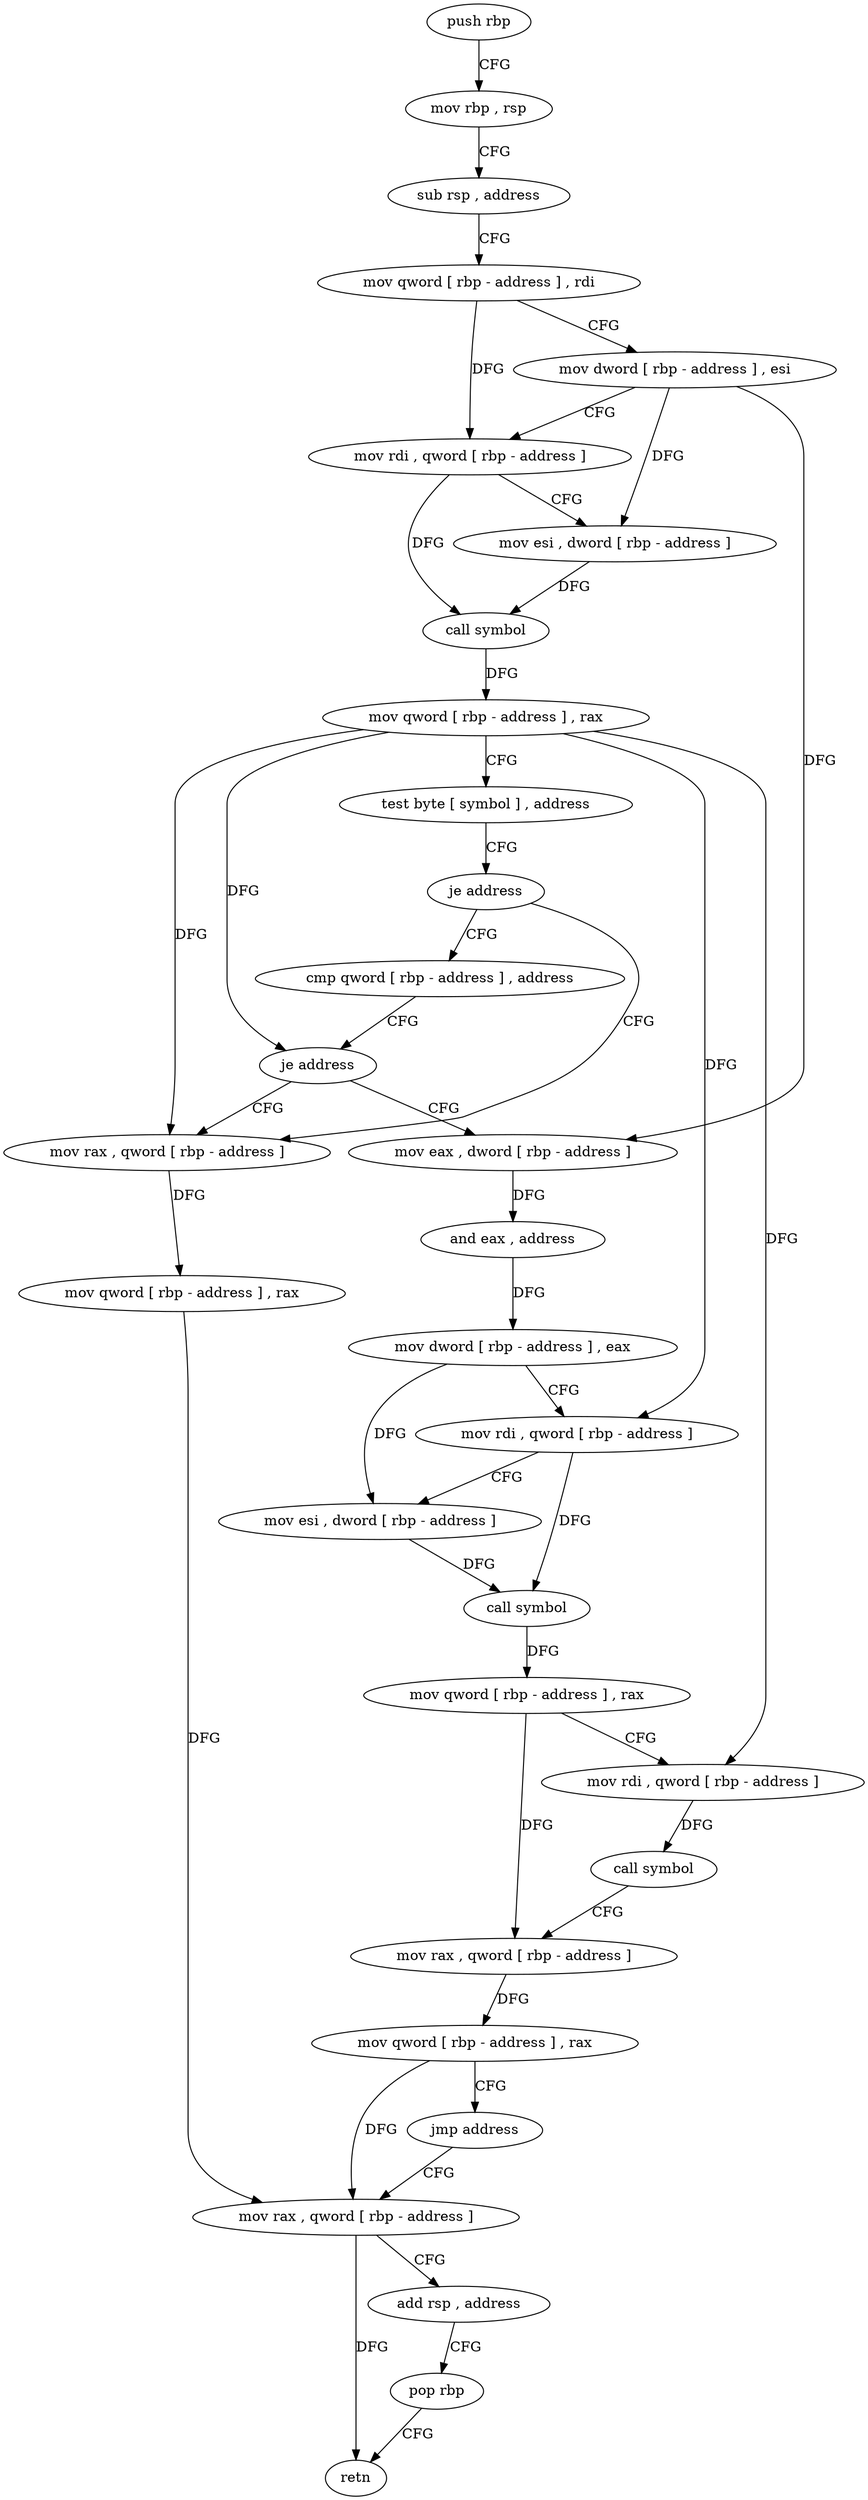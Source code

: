 digraph "func" {
"4202960" [label = "push rbp" ]
"4202961" [label = "mov rbp , rsp" ]
"4202964" [label = "sub rsp , address" ]
"4202968" [label = "mov qword [ rbp - address ] , rdi" ]
"4202972" [label = "mov dword [ rbp - address ] , esi" ]
"4202975" [label = "mov rdi , qword [ rbp - address ]" ]
"4202979" [label = "mov esi , dword [ rbp - address ]" ]
"4202982" [label = "call symbol" ]
"4202987" [label = "mov qword [ rbp - address ] , rax" ]
"4202991" [label = "test byte [ symbol ] , address" ]
"4202999" [label = "je address" ]
"4203063" [label = "mov rax , qword [ rbp - address ]" ]
"4203005" [label = "cmp qword [ rbp - address ] , address" ]
"4203067" [label = "mov qword [ rbp - address ] , rax" ]
"4203071" [label = "mov rax , qword [ rbp - address ]" ]
"4203010" [label = "je address" ]
"4203016" [label = "mov eax , dword [ rbp - address ]" ]
"4203019" [label = "and eax , address" ]
"4203022" [label = "mov dword [ rbp - address ] , eax" ]
"4203025" [label = "mov rdi , qword [ rbp - address ]" ]
"4203029" [label = "mov esi , dword [ rbp - address ]" ]
"4203032" [label = "call symbol" ]
"4203037" [label = "mov qword [ rbp - address ] , rax" ]
"4203041" [label = "mov rdi , qword [ rbp - address ]" ]
"4203045" [label = "call symbol" ]
"4203050" [label = "mov rax , qword [ rbp - address ]" ]
"4203054" [label = "mov qword [ rbp - address ] , rax" ]
"4203058" [label = "jmp address" ]
"4203075" [label = "add rsp , address" ]
"4203079" [label = "pop rbp" ]
"4203080" [label = "retn" ]
"4202960" -> "4202961" [ label = "CFG" ]
"4202961" -> "4202964" [ label = "CFG" ]
"4202964" -> "4202968" [ label = "CFG" ]
"4202968" -> "4202972" [ label = "CFG" ]
"4202968" -> "4202975" [ label = "DFG" ]
"4202972" -> "4202975" [ label = "CFG" ]
"4202972" -> "4202979" [ label = "DFG" ]
"4202972" -> "4203016" [ label = "DFG" ]
"4202975" -> "4202979" [ label = "CFG" ]
"4202975" -> "4202982" [ label = "DFG" ]
"4202979" -> "4202982" [ label = "DFG" ]
"4202982" -> "4202987" [ label = "DFG" ]
"4202987" -> "4202991" [ label = "CFG" ]
"4202987" -> "4203063" [ label = "DFG" ]
"4202987" -> "4203010" [ label = "DFG" ]
"4202987" -> "4203025" [ label = "DFG" ]
"4202987" -> "4203041" [ label = "DFG" ]
"4202991" -> "4202999" [ label = "CFG" ]
"4202999" -> "4203063" [ label = "CFG" ]
"4202999" -> "4203005" [ label = "CFG" ]
"4203063" -> "4203067" [ label = "DFG" ]
"4203005" -> "4203010" [ label = "CFG" ]
"4203067" -> "4203071" [ label = "DFG" ]
"4203071" -> "4203075" [ label = "CFG" ]
"4203071" -> "4203080" [ label = "DFG" ]
"4203010" -> "4203063" [ label = "CFG" ]
"4203010" -> "4203016" [ label = "CFG" ]
"4203016" -> "4203019" [ label = "DFG" ]
"4203019" -> "4203022" [ label = "DFG" ]
"4203022" -> "4203025" [ label = "CFG" ]
"4203022" -> "4203029" [ label = "DFG" ]
"4203025" -> "4203029" [ label = "CFG" ]
"4203025" -> "4203032" [ label = "DFG" ]
"4203029" -> "4203032" [ label = "DFG" ]
"4203032" -> "4203037" [ label = "DFG" ]
"4203037" -> "4203041" [ label = "CFG" ]
"4203037" -> "4203050" [ label = "DFG" ]
"4203041" -> "4203045" [ label = "DFG" ]
"4203045" -> "4203050" [ label = "CFG" ]
"4203050" -> "4203054" [ label = "DFG" ]
"4203054" -> "4203058" [ label = "CFG" ]
"4203054" -> "4203071" [ label = "DFG" ]
"4203058" -> "4203071" [ label = "CFG" ]
"4203075" -> "4203079" [ label = "CFG" ]
"4203079" -> "4203080" [ label = "CFG" ]
}
